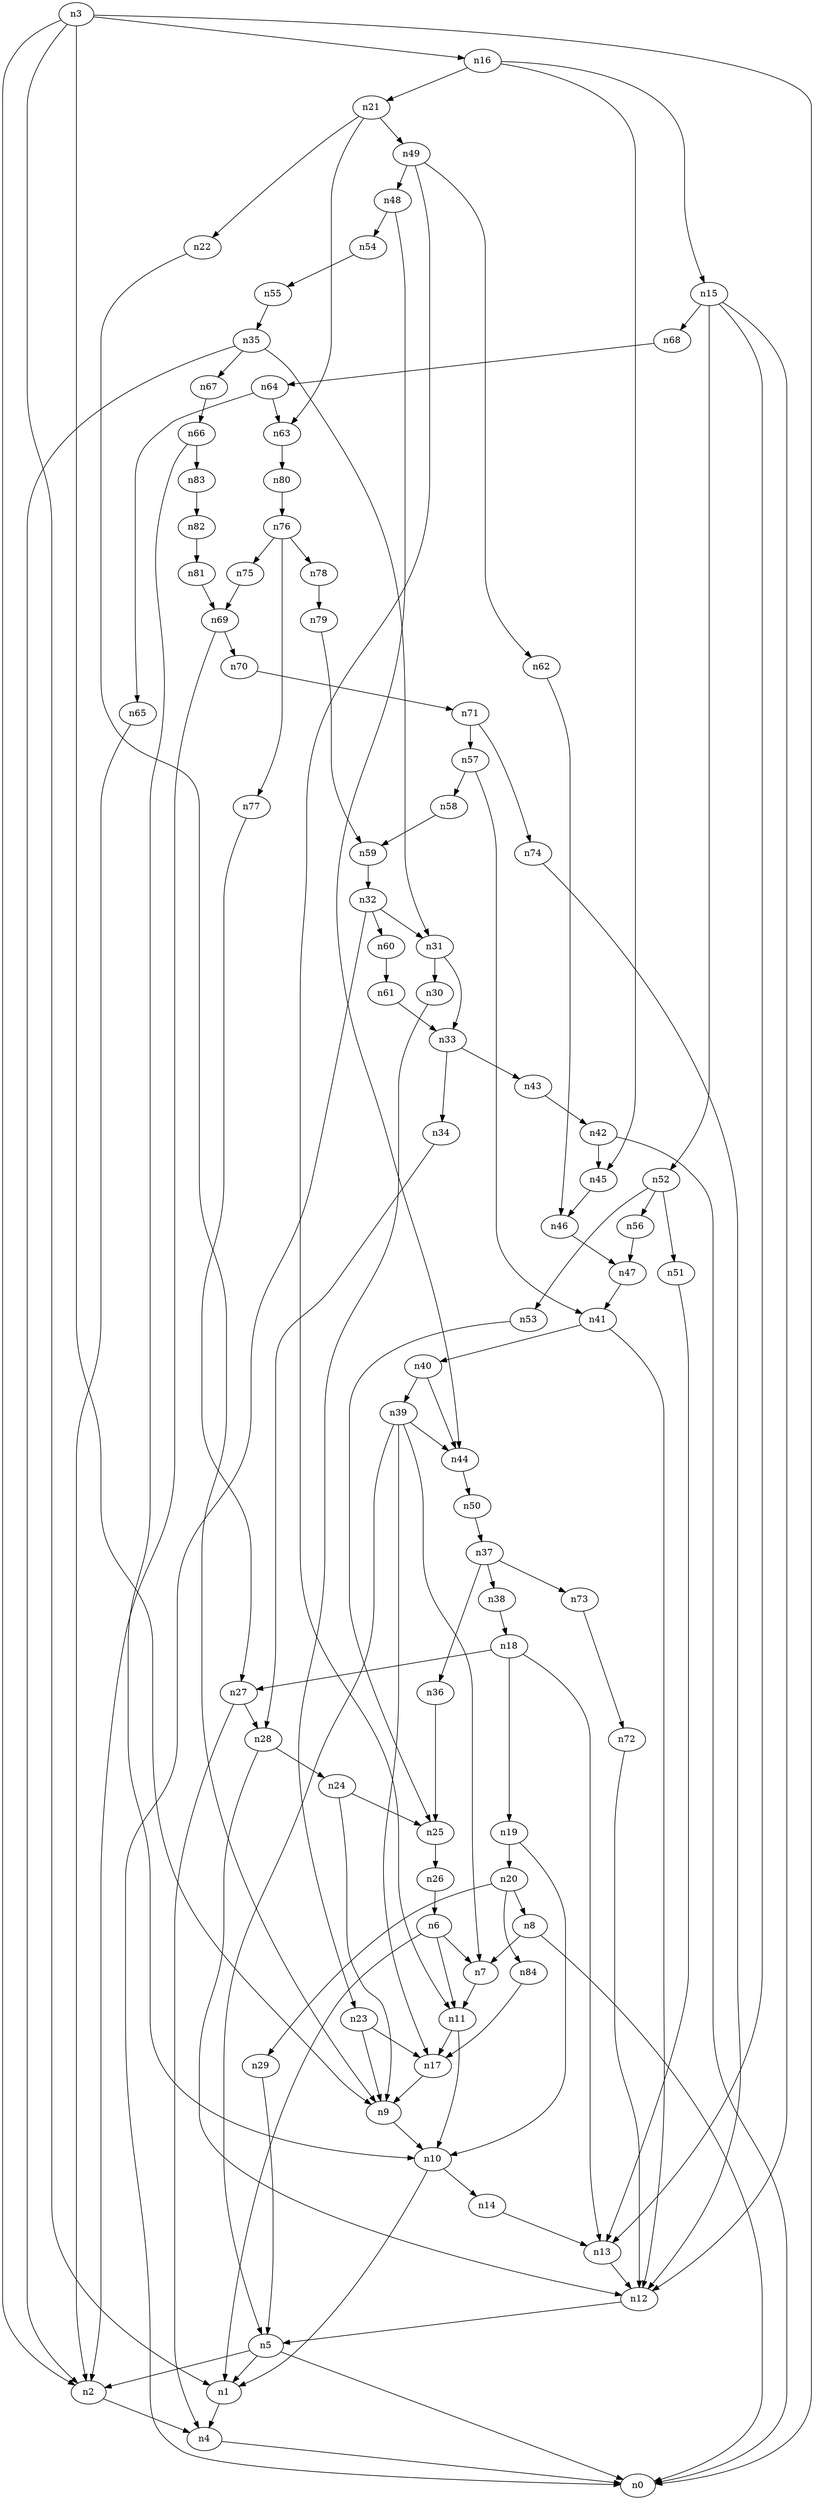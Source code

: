 digraph G {
	n1 -> n4	 [_graphml_id=e4];
	n2 -> n4	 [_graphml_id=e7];
	n3 -> n0	 [_graphml_id=e0];
	n3 -> n1	 [_graphml_id=e3];
	n3 -> n2	 [_graphml_id=e6];
	n3 -> n9	 [_graphml_id=e13];
	n3 -> n16	 [_graphml_id=e25];
	n4 -> n0	 [_graphml_id=e1];
	n5 -> n0	 [_graphml_id=e2];
	n5 -> n1	 [_graphml_id=e5];
	n5 -> n2	 [_graphml_id=e8];
	n6 -> n1	 [_graphml_id=e9];
	n6 -> n7	 [_graphml_id=e10];
	n6 -> n11	 [_graphml_id=e17];
	n7 -> n11	 [_graphml_id=e16];
	n8 -> n0	 [_graphml_id=e12];
	n8 -> n7	 [_graphml_id=e11];
	n9 -> n10	 [_graphml_id=e14];
	n10 -> n1	 [_graphml_id=e15];
	n10 -> n14	 [_graphml_id=e22];
	n11 -> n10	 [_graphml_id=e18];
	n11 -> n17	 [_graphml_id=e26];
	n12 -> n5	 [_graphml_id=e19];
	n13 -> n12	 [_graphml_id=e20];
	n14 -> n13	 [_graphml_id=e21];
	n15 -> n12	 [_graphml_id=e23];
	n15 -> n13	 [_graphml_id=e100];
	n15 -> n52	 [_graphml_id=e110];
	n15 -> n68	 [_graphml_id=e108];
	n16 -> n15	 [_graphml_id=e24];
	n16 -> n21	 [_graphml_id=e32];
	n16 -> n45	 [_graphml_id=e90];
	n17 -> n9	 [_graphml_id=e27];
	n18 -> n13	 [_graphml_id=e28];
	n18 -> n19	 [_graphml_id=e29];
	n18 -> n27	 [_graphml_id=e56];
	n19 -> n10	 [_graphml_id=e37];
	n19 -> n20	 [_graphml_id=e30];
	n20 -> n8	 [_graphml_id=e31];
	n20 -> n29	 [_graphml_id=e45];
	n20 -> n84	 [_graphml_id=e135];
	n21 -> n22	 [_graphml_id=e33];
	n21 -> n49	 [_graphml_id=e77];
	n21 -> n63	 [_graphml_id=e101];
	n22 -> n9	 [_graphml_id=e34];
	n23 -> n9	 [_graphml_id=e36];
	n23 -> n17	 [_graphml_id=e35];
	n24 -> n9	 [_graphml_id=e38];
	n24 -> n25	 [_graphml_id=e39];
	n25 -> n26	 [_graphml_id=e40];
	n26 -> n6	 [_graphml_id=e41];
	n27 -> n4	 [_graphml_id=e42];
	n27 -> n28	 [_graphml_id=e43];
	n28 -> n12	 [_graphml_id=e80];
	n28 -> n24	 [_graphml_id=e44];
	n29 -> n5	 [_graphml_id=e46];
	n30 -> n23	 [_graphml_id=e47];
	n31 -> n30	 [_graphml_id=e48];
	n31 -> n33	 [_graphml_id=e51];
	n32 -> n0	 [_graphml_id=e50];
	n32 -> n31	 [_graphml_id=e49];
	n32 -> n60	 [_graphml_id=e95];
	n33 -> n34	 [_graphml_id=e52];
	n33 -> n43	 [_graphml_id=e67];
	n34 -> n28	 [_graphml_id=e53];
	n35 -> n2	 [_graphml_id=e54];
	n35 -> n31	 [_graphml_id=e55];
	n35 -> n67	 [_graphml_id=e107];
	n36 -> n25	 [_graphml_id=e57];
	n37 -> n36	 [_graphml_id=e58];
	n37 -> n38	 [_graphml_id=e59];
	n37 -> n73	 [_graphml_id=e117];
	n38 -> n18	 [_graphml_id=e60];
	n39 -> n5	 [_graphml_id=e61];
	n39 -> n7	 [_graphml_id=e130];
	n39 -> n17	 [_graphml_id=e70];
	n39 -> n44	 [_graphml_id=e68];
	n40 -> n39	 [_graphml_id=e62];
	n40 -> n44	 [_graphml_id=e69];
	n41 -> n12	 [_graphml_id=e64];
	n41 -> n40	 [_graphml_id=e63];
	n42 -> n0	 [_graphml_id=e65];
	n42 -> n45	 [_graphml_id=e71];
	n43 -> n42	 [_graphml_id=e66];
	n44 -> n50	 [_graphml_id=e79];
	n45 -> n46	 [_graphml_id=e72];
	n46 -> n47	 [_graphml_id=e73];
	n47 -> n41	 [_graphml_id=e74];
	n48 -> n44	 [_graphml_id=e75];
	n48 -> n54	 [_graphml_id=e85];
	n49 -> n11	 [_graphml_id=e120];
	n49 -> n48	 [_graphml_id=e76];
	n49 -> n62	 [_graphml_id=e98];
	n50 -> n37	 [_graphml_id=e78];
	n51 -> n13	 [_graphml_id=e81];
	n52 -> n51	 [_graphml_id=e82];
	n52 -> n53	 [_graphml_id=e83];
	n52 -> n56	 [_graphml_id=e89];
	n53 -> n25	 [_graphml_id=e84];
	n54 -> n55	 [_graphml_id=e86];
	n55 -> n35	 [_graphml_id=e87];
	n56 -> n47	 [_graphml_id=e88];
	n57 -> n41	 [_graphml_id=e91];
	n57 -> n58	 [_graphml_id=e92];
	n58 -> n59	 [_graphml_id=e93];
	n59 -> n32	 [_graphml_id=e94];
	n60 -> n61	 [_graphml_id=e96];
	n61 -> n33	 [_graphml_id=e97];
	n62 -> n46	 [_graphml_id=e99];
	n63 -> n80	 [_graphml_id=e128];
	n64 -> n63	 [_graphml_id=e102];
	n64 -> n65	 [_graphml_id=e103];
	n65 -> n2	 [_graphml_id=e104];
	n66 -> n10	 [_graphml_id=e105];
	n66 -> n83	 [_graphml_id=e134];
	n67 -> n66	 [_graphml_id=e106];
	n68 -> n64	 [_graphml_id=e109];
	n69 -> n2	 [_graphml_id=e111];
	n69 -> n70	 [_graphml_id=e112];
	n70 -> n71	 [_graphml_id=e113];
	n71 -> n57	 [_graphml_id=e114];
	n71 -> n74	 [_graphml_id=e118];
	n72 -> n12	 [_graphml_id=e115];
	n73 -> n72	 [_graphml_id=e116];
	n74 -> n12	 [_graphml_id=e119];
	n75 -> n69	 [_graphml_id=e121];
	n76 -> n75	 [_graphml_id=e122];
	n76 -> n77	 [_graphml_id=e123];
	n76 -> n78	 [_graphml_id=e125];
	n77 -> n27	 [_graphml_id=e124];
	n78 -> n79	 [_graphml_id=e126];
	n79 -> n59	 [_graphml_id=e127];
	n80 -> n76	 [_graphml_id=e129];
	n81 -> n69	 [_graphml_id=e131];
	n82 -> n81	 [_graphml_id=e132];
	n83 -> n82	 [_graphml_id=e133];
	n84 -> n17	 [_graphml_id=e136];
}
